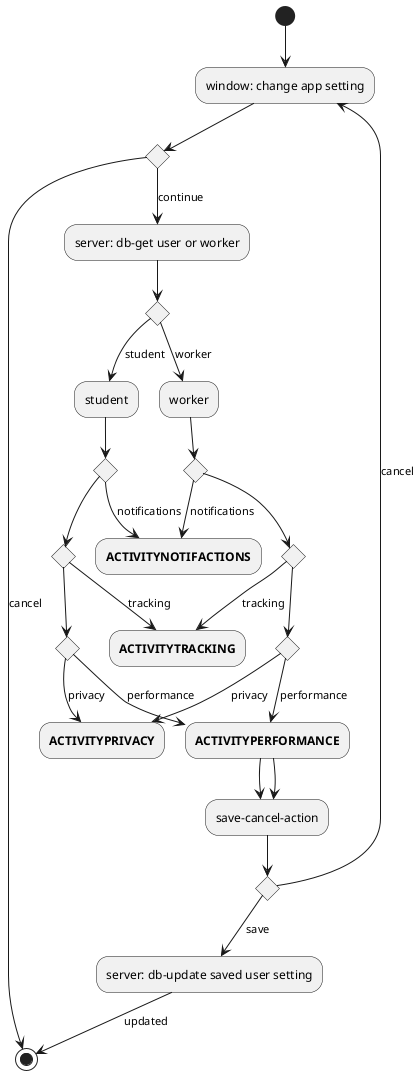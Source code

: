     @startuml
(*) --> "window: change app setting"
if "" then
    --> [cancel] (*)
else
    --> [continue] "server: db-get user or worker"
    if "" then
        --> [worker] "worker"
        if "" then
            --> [notifications] "**ACTIVITYNOTIFACTIONS**"
        else
            if "" then
                --> [tracking] "**ACTIVITYTRACKING**"
            else
                if "" then
                    --> [privacy] "**ACTIVITYPRIVACY**"
                else
                    --> [performance] "**ACTIVITYPERFORMANCE**"
                    --> "save-cancel-action"
                    if "" then
                        --> [save] "server: db-update saved user setting"
                        --> [updated] (*)
                    else
                        --> [cancel] "window: change app setting"
                    Endif
                Endif
            Endif
        Endif
    else
        --> [student] "student"
        if "" then
            --> [notifications] "**ACTIVITYNOTIFACTIONS**"
        else
            if "" then
                --> [tracking] "**ACTIVITYTRACKING**"
            else
                if "" then
                    --> [privacy] "**ACTIVITYPRIVACY**"
                else
                    --> [performance] "**ACTIVITYPERFORMANCE**"
                    --> "save-cancel-action"
                Endif
            Endif
        Endif
    Endif
Endif
@enduml
